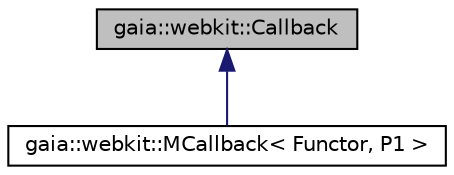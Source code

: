 digraph G
{
  edge [fontname="Helvetica",fontsize="10",labelfontname="Helvetica",labelfontsize="10"];
  node [fontname="Helvetica",fontsize="10",shape=record];
  Node1 [label="gaia::webkit::Callback",height=0.2,width=0.4,color="black", fillcolor="grey75", style="filled" fontcolor="black"];
  Node1 -> Node2 [dir=back,color="midnightblue",fontsize="10",style="solid",fontname="Helvetica"];
  Node2 [label="gaia::webkit::MCallback\< Functor, P1 \>",height=0.2,width=0.4,color="black", fillcolor="white", style="filled",URL="$d0/dcc/classgaia_1_1webkit_1_1_m_callback.html"];
}
